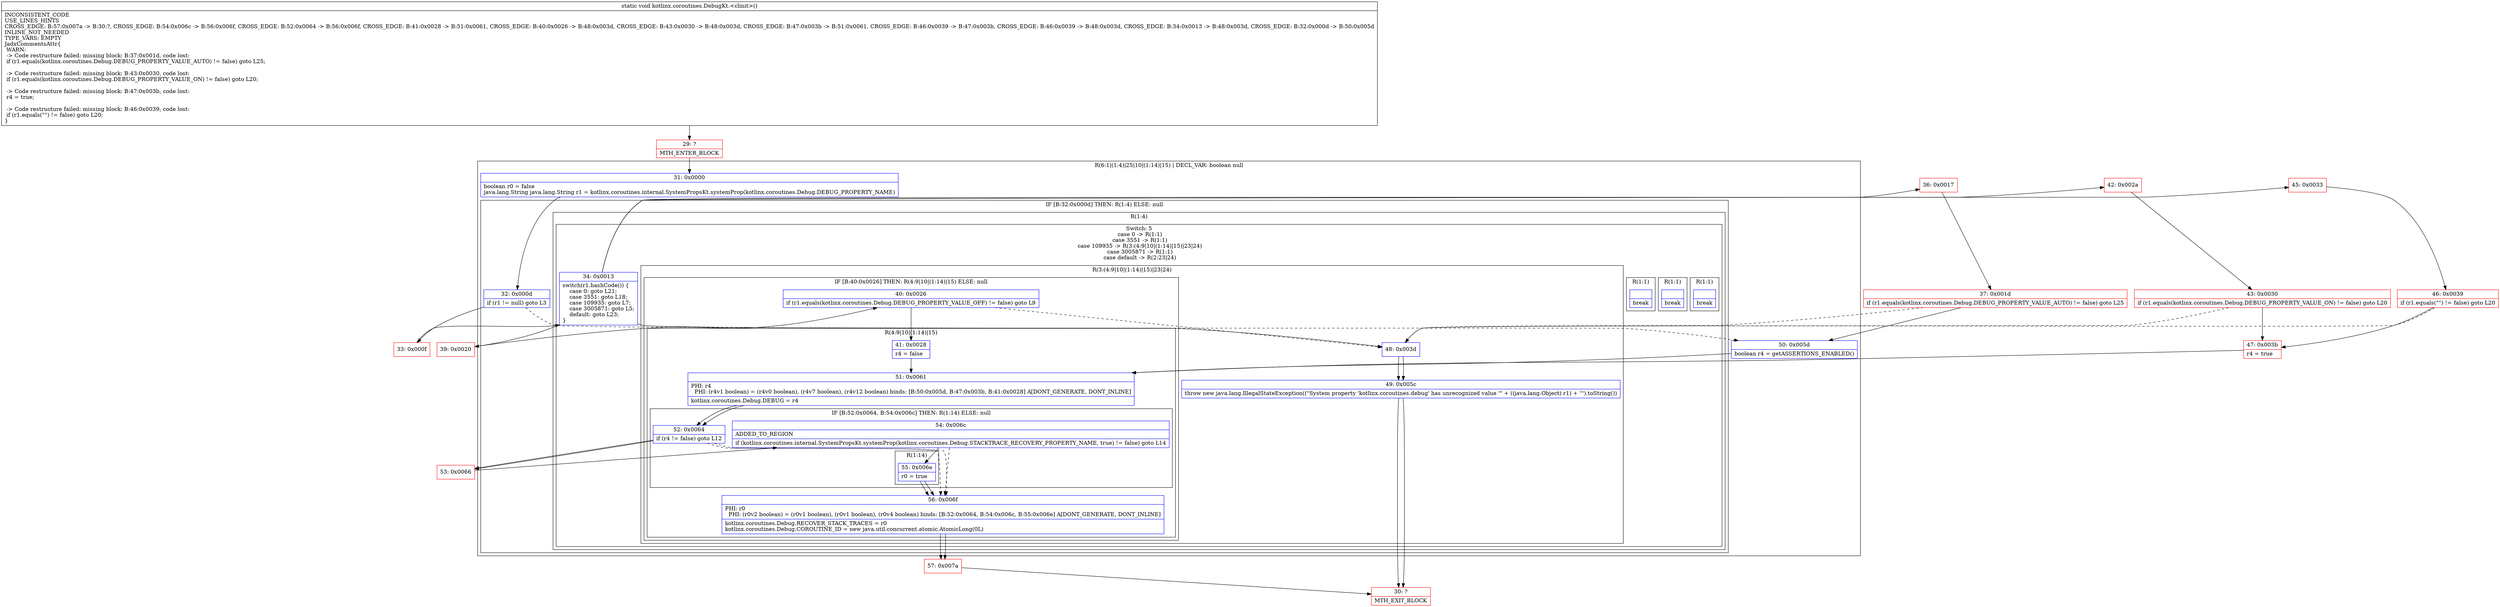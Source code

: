 digraph "CFG forkotlinx.coroutines.DebugKt.\<clinit\>()V" {
subgraph cluster_Region_777674630 {
label = "R(6:1|(1:4)|25|10|(1:14)|15) | DECL_VAR: boolean null\l";
node [shape=record,color=blue];
Node_31 [shape=record,label="{31\:\ 0x0000|boolean r0 = false\ljava.lang.String java.lang.String r1 = kotlinx.coroutines.internal.SystemPropsKt.systemProp(kotlinx.coroutines.Debug.DEBUG_PROPERTY_NAME)\l}"];
subgraph cluster_IfRegion_27294326 {
label = "IF [B:32:0x000d] THEN: R(1:4) ELSE: null";
node [shape=record,color=blue];
Node_32 [shape=record,label="{32\:\ 0x000d|if (r1 != null) goto L3\l}"];
subgraph cluster_Region_1049206024 {
label = "R(1:4)";
node [shape=record,color=blue];
subgraph cluster_SwitchRegion_315200889 {
label = "Switch: 5
 case 0 -> R(1:1)
 case 3551 -> R(1:1)
 case 109935 -> R(3:(4:9|10|(1:14)|15)|23|24)
 case 3005871 -> R(1:1)
 case default -> R(2:23|24)";
node [shape=record,color=blue];
Node_34 [shape=record,label="{34\:\ 0x0013|switch(r1.hashCode()) \{\l    case 0: goto L21;\l    case 3551: goto L18;\l    case 109935: goto L7;\l    case 3005871: goto L5;\l    default: goto L23;\l\}\l}"];
subgraph cluster_Region_333135286 {
label = "R(1:1)";
node [shape=record,color=blue];
Node_InsnContainer_826565871 [shape=record,label="{|break\l}"];
}
subgraph cluster_Region_752720072 {
label = "R(1:1)";
node [shape=record,color=blue];
Node_InsnContainer_1590567302 [shape=record,label="{|break\l}"];
}
subgraph cluster_Region_2121949367 {
label = "R(3:(4:9|10|(1:14)|15)|23|24)";
node [shape=record,color=blue];
subgraph cluster_IfRegion_1447644514 {
label = "IF [B:40:0x0026] THEN: R(4:9|10|(1:14)|15) ELSE: null";
node [shape=record,color=blue];
Node_40 [shape=record,label="{40\:\ 0x0026|if (r1.equals(kotlinx.coroutines.Debug.DEBUG_PROPERTY_VALUE_OFF) != false) goto L9\l}"];
subgraph cluster_Region_2105191472 {
label = "R(4:9|10|(1:14)|15)";
node [shape=record,color=blue];
Node_41 [shape=record,label="{41\:\ 0x0028|r4 = false\l}"];
Node_51 [shape=record,label="{51\:\ 0x0061|PHI: r4 \l  PHI: (r4v1 boolean) = (r4v0 boolean), (r4v7 boolean), (r4v12 boolean) binds: [B:50:0x005d, B:47:0x003b, B:41:0x0028] A[DONT_GENERATE, DONT_INLINE]\l|kotlinx.coroutines.Debug.DEBUG = r4\l}"];
subgraph cluster_IfRegion_338858340 {
label = "IF [B:52:0x0064, B:54:0x006c] THEN: R(1:14) ELSE: null";
node [shape=record,color=blue];
Node_52 [shape=record,label="{52\:\ 0x0064|if (r4 != false) goto L12\l}"];
Node_54 [shape=record,label="{54\:\ 0x006c|ADDED_TO_REGION\l|if (kotlinx.coroutines.internal.SystemPropsKt.systemProp(kotlinx.coroutines.Debug.STACKTRACE_RECOVERY_PROPERTY_NAME, true) != false) goto L14\l}"];
subgraph cluster_Region_685209022 {
label = "R(1:14)";
node [shape=record,color=blue];
Node_55 [shape=record,label="{55\:\ 0x006e|r0 = true\l}"];
}
}
Node_56 [shape=record,label="{56\:\ 0x006f|PHI: r0 \l  PHI: (r0v2 boolean) = (r0v1 boolean), (r0v1 boolean), (r0v4 boolean) binds: [B:52:0x0064, B:54:0x006c, B:55:0x006e] A[DONT_GENERATE, DONT_INLINE]\l|kotlinx.coroutines.Debug.RECOVER_STACK_TRACES = r0\lkotlinx.coroutines.Debug.COROUTINE_ID = new java.util.concurrent.atomic.AtomicLong(0L)\l}"];
}
}
Node_48 [shape=record,label="{48\:\ 0x003d}"];
Node_49 [shape=record,label="{49\:\ 0x005c|throw new java.lang.IllegalStateException((\"System property 'kotlinx.coroutines.debug' has unrecognized value '\" + ((java.lang.Object) r1) + ''').toString())\l}"];
}
subgraph cluster_Region_105118737 {
label = "R(1:1)";
node [shape=record,color=blue];
Node_InsnContainer_1184378825 [shape=record,label="{|break\l}"];
}
subgraph cluster_Region_2089535172 {
label = "R(2:23|24)";
node [shape=record,color=blue];
Node_48 [shape=record,label="{48\:\ 0x003d}"];
Node_49 [shape=record,label="{49\:\ 0x005c|throw new java.lang.IllegalStateException((\"System property 'kotlinx.coroutines.debug' has unrecognized value '\" + ((java.lang.Object) r1) + ''').toString())\l}"];
}
}
}
}
Node_50 [shape=record,label="{50\:\ 0x005d|boolean r4 = getASSERTIONS_ENABLED()\l}"];
Node_51 [shape=record,label="{51\:\ 0x0061|PHI: r4 \l  PHI: (r4v1 boolean) = (r4v0 boolean), (r4v7 boolean), (r4v12 boolean) binds: [B:50:0x005d, B:47:0x003b, B:41:0x0028] A[DONT_GENERATE, DONT_INLINE]\l|kotlinx.coroutines.Debug.DEBUG = r4\l}"];
subgraph cluster_IfRegion_1769337997 {
label = "IF [B:52:0x0064] THEN: R(1:14) ELSE: null";
node [shape=record,color=blue];
Node_52 [shape=record,label="{52\:\ 0x0064|if (r4 != false) goto L12\l}"];
subgraph cluster_Region_2008444492 {
label = "R(1:14)";
node [shape=record,color=blue];
Node_55 [shape=record,label="{55\:\ 0x006e|r0 = true\l}"];
}
}
Node_56 [shape=record,label="{56\:\ 0x006f|PHI: r0 \l  PHI: (r0v2 boolean) = (r0v1 boolean), (r0v1 boolean), (r0v4 boolean) binds: [B:52:0x0064, B:54:0x006c, B:55:0x006e] A[DONT_GENERATE, DONT_INLINE]\l|kotlinx.coroutines.Debug.RECOVER_STACK_TRACES = r0\lkotlinx.coroutines.Debug.COROUTINE_ID = new java.util.concurrent.atomic.AtomicLong(0L)\l}"];
}
Node_29 [shape=record,color=red,label="{29\:\ ?|MTH_ENTER_BLOCK\l}"];
Node_33 [shape=record,color=red,label="{33\:\ 0x000f}"];
Node_36 [shape=record,color=red,label="{36\:\ 0x0017}"];
Node_37 [shape=record,color=red,label="{37\:\ 0x001d|if (r1.equals(kotlinx.coroutines.Debug.DEBUG_PROPERTY_VALUE_AUTO) != false) goto L25\l}"];
Node_39 [shape=record,color=red,label="{39\:\ 0x0020}"];
Node_53 [shape=record,color=red,label="{53\:\ 0x0066}"];
Node_57 [shape=record,color=red,label="{57\:\ 0x007a}"];
Node_30 [shape=record,color=red,label="{30\:\ ?|MTH_EXIT_BLOCK\l}"];
Node_42 [shape=record,color=red,label="{42\:\ 0x002a}"];
Node_43 [shape=record,color=red,label="{43\:\ 0x0030|if (r1.equals(kotlinx.coroutines.Debug.DEBUG_PROPERTY_VALUE_ON) != false) goto L20\l}"];
Node_47 [shape=record,color=red,label="{47\:\ 0x003b|r4 = true\l}"];
Node_45 [shape=record,color=red,label="{45\:\ 0x0033}"];
Node_46 [shape=record,color=red,label="{46\:\ 0x0039|if (r1.equals(\"\") != false) goto L20\l}"];
MethodNode[shape=record,label="{static void kotlinx.coroutines.DebugKt.\<clinit\>()  | INCONSISTENT_CODE\lUSE_LINES_HINTS\lCROSS_EDGE: B:57:0x007a \-\> B:30:?, CROSS_EDGE: B:54:0x006c \-\> B:56:0x006f, CROSS_EDGE: B:52:0x0064 \-\> B:56:0x006f, CROSS_EDGE: B:41:0x0028 \-\> B:51:0x0061, CROSS_EDGE: B:40:0x0026 \-\> B:48:0x003d, CROSS_EDGE: B:43:0x0030 \-\> B:48:0x003d, CROSS_EDGE: B:47:0x003b \-\> B:51:0x0061, CROSS_EDGE: B:46:0x0039 \-\> B:47:0x003b, CROSS_EDGE: B:46:0x0039 \-\> B:48:0x003d, CROSS_EDGE: B:34:0x0013 \-\> B:48:0x003d, CROSS_EDGE: B:32:0x000d \-\> B:50:0x005d\lINLINE_NOT_NEEDED\lTYPE_VARS: EMPTY\lJadxCommentsAttr\{\l WARN: \l \-\> Code restructure failed: missing block: B:37:0x001d, code lost:\l    if (r1.equals(kotlinx.coroutines.Debug.DEBUG_PROPERTY_VALUE_AUTO) != false) goto L25;\l\l \-\> Code restructure failed: missing block: B:43:0x0030, code lost:\l    if (r1.equals(kotlinx.coroutines.Debug.DEBUG_PROPERTY_VALUE_ON) != false) goto L20;\l\l \-\> Code restructure failed: missing block: B:47:0x003b, code lost:\l    r4 = true;\l\l \-\> Code restructure failed: missing block: B:46:0x0039, code lost:\l    if (r1.equals(\"\") != false) goto L20;\l\}\l}"];
MethodNode -> Node_29;Node_31 -> Node_32;
Node_32 -> Node_33;
Node_32 -> Node_50[style=dashed];
Node_34 -> Node_36;
Node_34 -> Node_39;
Node_34 -> Node_42;
Node_34 -> Node_45;
Node_34 -> Node_48;
Node_40 -> Node_41;
Node_40 -> Node_48[style=dashed];
Node_41 -> Node_51;
Node_51 -> Node_52;
Node_52 -> Node_53;
Node_52 -> Node_56[style=dashed];
Node_54 -> Node_55;
Node_54 -> Node_56[style=dashed];
Node_55 -> Node_56;
Node_56 -> Node_57;
Node_48 -> Node_49;
Node_49 -> Node_30;
Node_48 -> Node_49;
Node_49 -> Node_30;
Node_50 -> Node_51;
Node_51 -> Node_52;
Node_52 -> Node_53;
Node_52 -> Node_56[style=dashed];
Node_55 -> Node_56;
Node_56 -> Node_57;
Node_29 -> Node_31;
Node_33 -> Node_34;
Node_36 -> Node_37;
Node_37 -> Node_48[style=dashed];
Node_37 -> Node_50;
Node_39 -> Node_40;
Node_53 -> Node_54;
Node_57 -> Node_30;
Node_42 -> Node_43;
Node_43 -> Node_48[style=dashed];
Node_43 -> Node_47;
Node_47 -> Node_51;
Node_45 -> Node_46;
Node_46 -> Node_47;
Node_46 -> Node_48[style=dashed];
}


